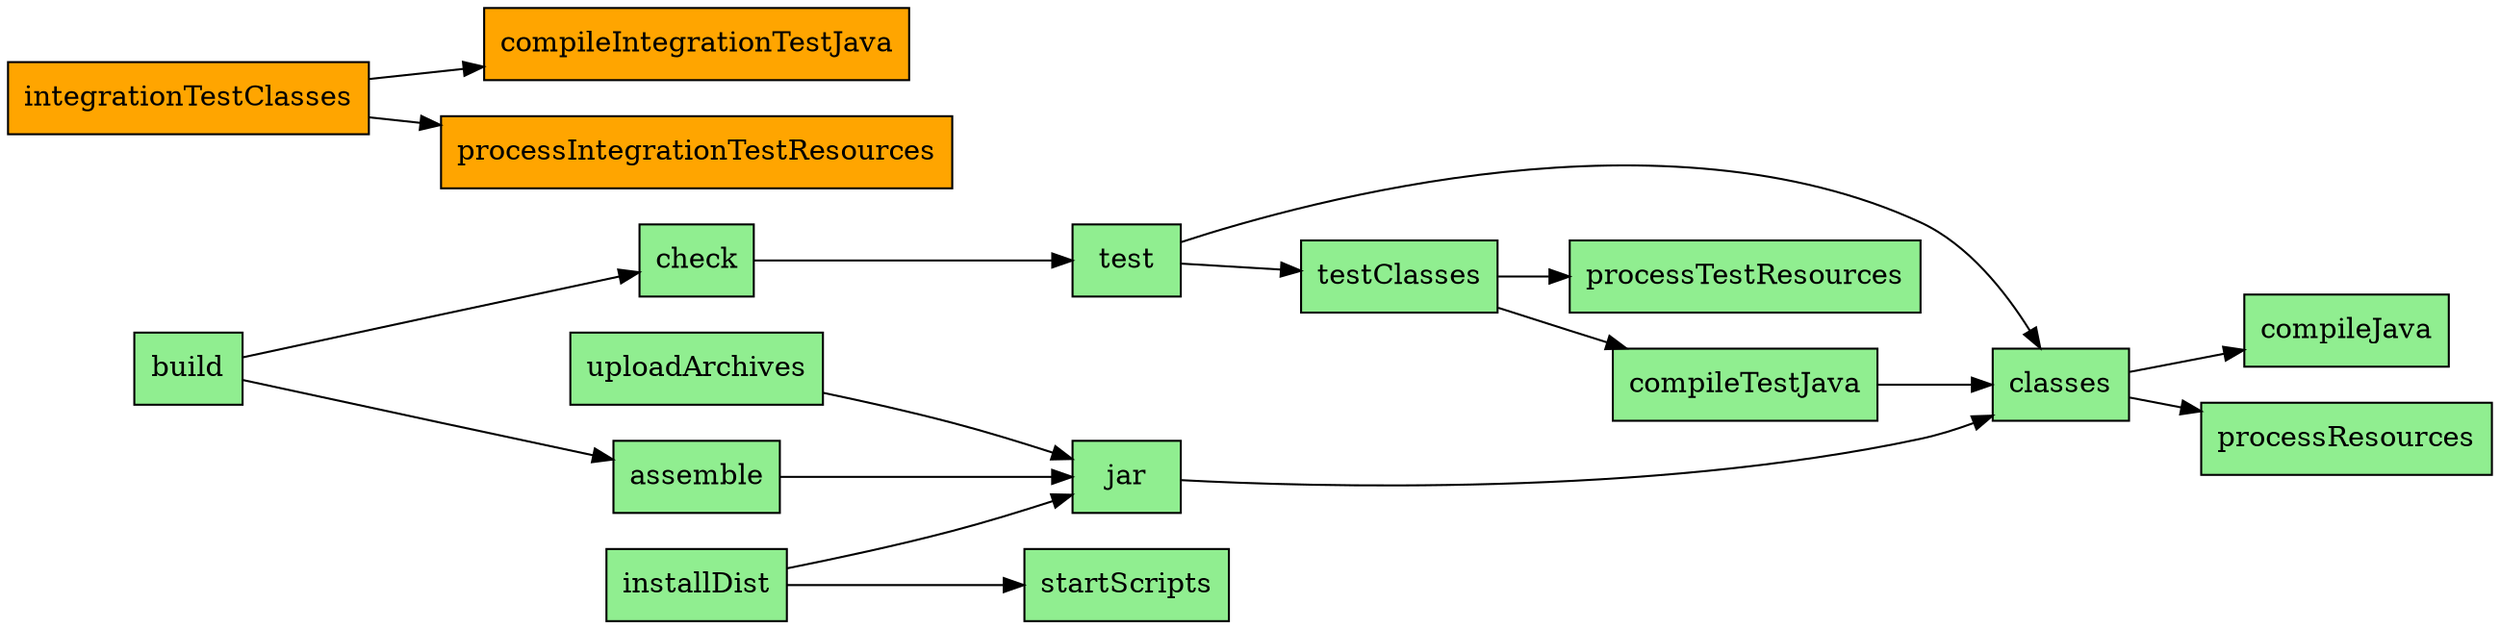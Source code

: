 digraph tasks
{
  rankdir=LR
  node [shape = "box", fillcolor = lightgreen, style=filled]
  build -> assemble
  assemble -> jar
  installDist -> startScripts
  installDist -> jar
  uploadArchives -> jar
  jar -> classes
  build -> check
  check -> test
  test -> classes
  test -> testClasses
  testClasses -> compileTestJava
  testClasses -> processTestResources
  compileTestJava -> classes
  classes -> compileJava
  classes -> processResources

  node [fillcolor = orange]

  integrationTestClasses -> compileIntegrationTestJava
  integrationTestClasses -> processIntegrationTestResources
}
